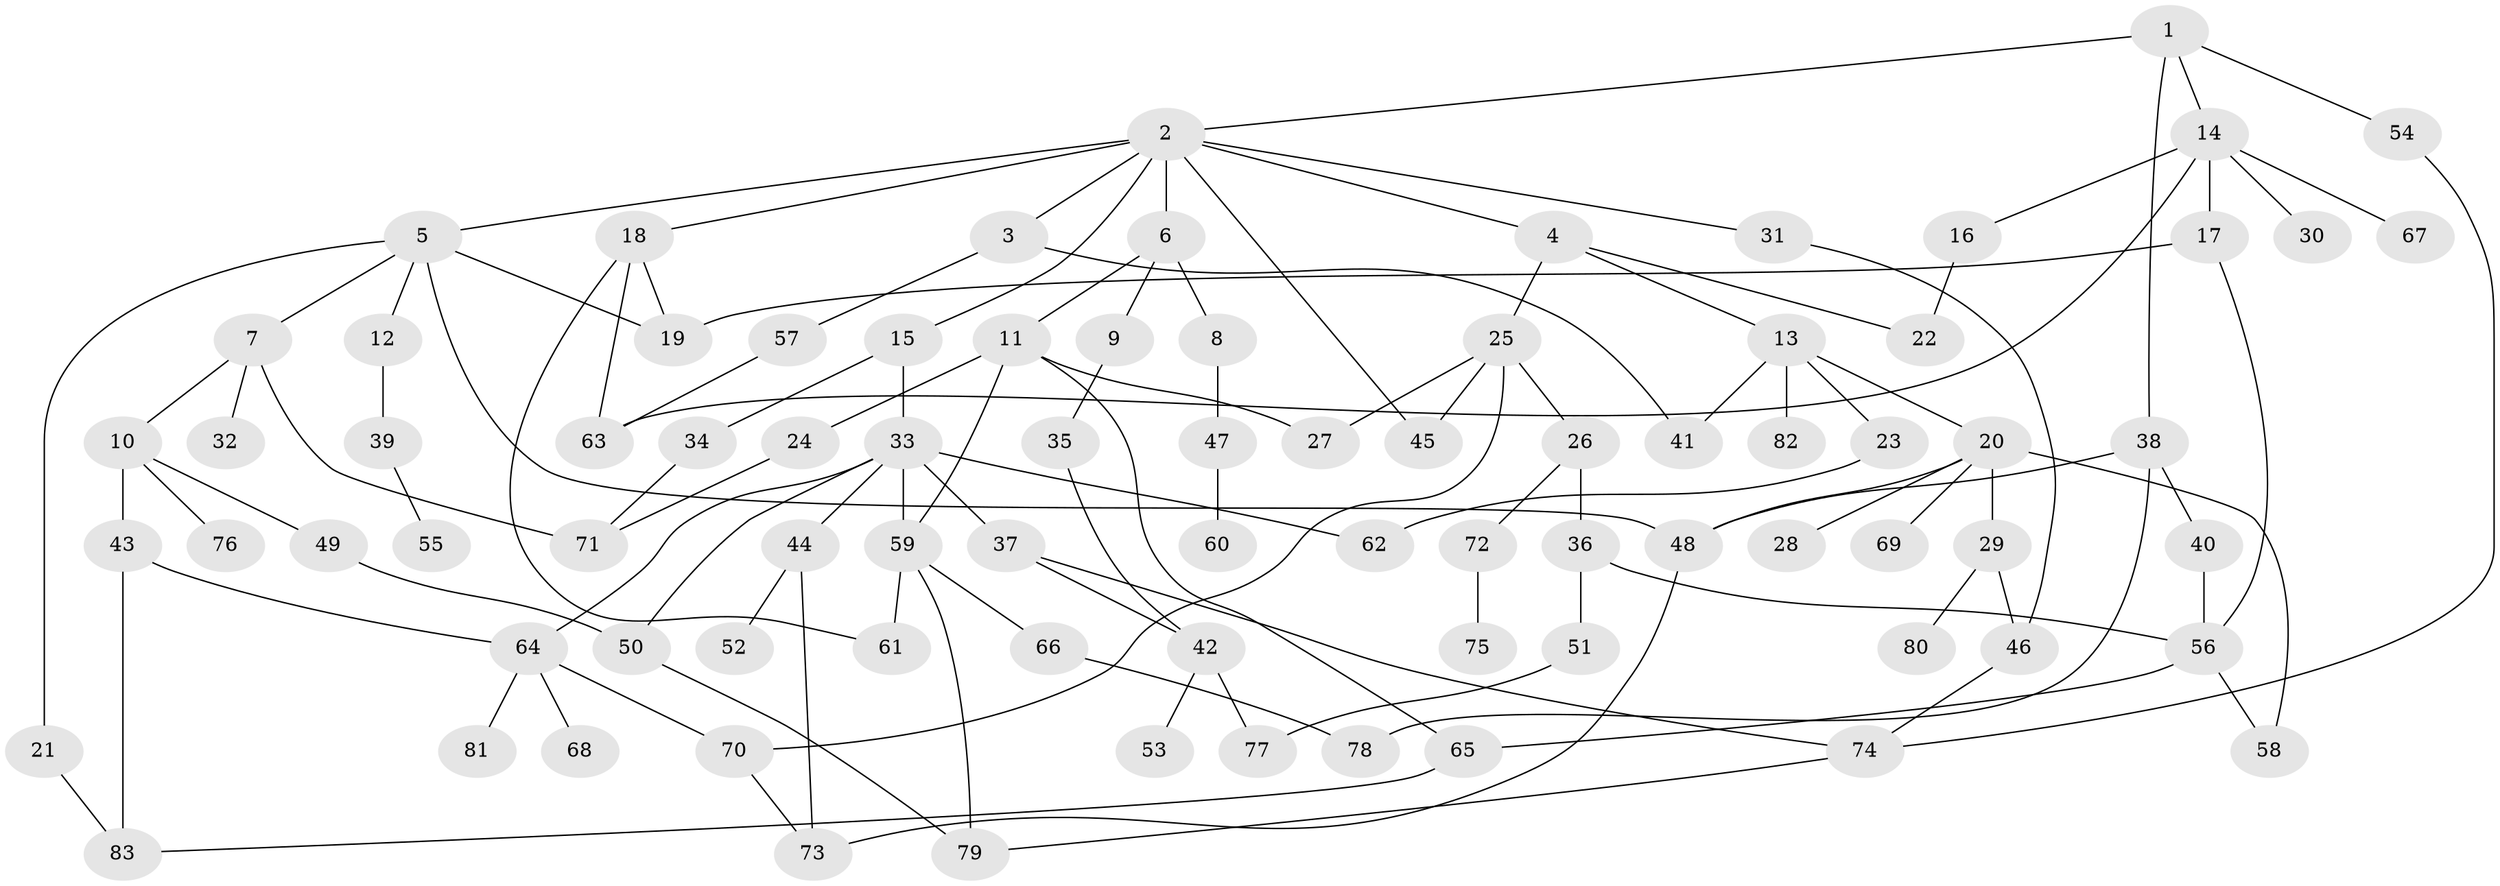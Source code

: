 // Generated by graph-tools (version 1.1) at 2025/10/02/27/25 16:10:51]
// undirected, 83 vertices, 116 edges
graph export_dot {
graph [start="1"]
  node [color=gray90,style=filled];
  1;
  2;
  3;
  4;
  5;
  6;
  7;
  8;
  9;
  10;
  11;
  12;
  13;
  14;
  15;
  16;
  17;
  18;
  19;
  20;
  21;
  22;
  23;
  24;
  25;
  26;
  27;
  28;
  29;
  30;
  31;
  32;
  33;
  34;
  35;
  36;
  37;
  38;
  39;
  40;
  41;
  42;
  43;
  44;
  45;
  46;
  47;
  48;
  49;
  50;
  51;
  52;
  53;
  54;
  55;
  56;
  57;
  58;
  59;
  60;
  61;
  62;
  63;
  64;
  65;
  66;
  67;
  68;
  69;
  70;
  71;
  72;
  73;
  74;
  75;
  76;
  77;
  78;
  79;
  80;
  81;
  82;
  83;
  1 -- 2;
  1 -- 14;
  1 -- 38;
  1 -- 54;
  2 -- 3;
  2 -- 4;
  2 -- 5;
  2 -- 6;
  2 -- 15;
  2 -- 18;
  2 -- 31;
  2 -- 45;
  3 -- 57;
  3 -- 41;
  4 -- 13;
  4 -- 22;
  4 -- 25;
  5 -- 7;
  5 -- 12;
  5 -- 21;
  5 -- 48;
  5 -- 19;
  6 -- 8;
  6 -- 9;
  6 -- 11;
  7 -- 10;
  7 -- 32;
  7 -- 71;
  8 -- 47;
  9 -- 35;
  10 -- 43;
  10 -- 49;
  10 -- 76;
  11 -- 24;
  11 -- 27;
  11 -- 59;
  11 -- 65;
  12 -- 39;
  13 -- 20;
  13 -- 23;
  13 -- 41;
  13 -- 82;
  14 -- 16;
  14 -- 17;
  14 -- 30;
  14 -- 63;
  14 -- 67;
  15 -- 33;
  15 -- 34;
  16 -- 22;
  17 -- 56;
  17 -- 19;
  18 -- 19;
  18 -- 61;
  18 -- 63;
  20 -- 28;
  20 -- 29;
  20 -- 58;
  20 -- 69;
  20 -- 48;
  21 -- 83;
  23 -- 62;
  24 -- 71;
  25 -- 26;
  25 -- 70;
  25 -- 45;
  25 -- 27;
  26 -- 36;
  26 -- 72;
  29 -- 46;
  29 -- 80;
  31 -- 46;
  33 -- 37;
  33 -- 44;
  33 -- 62;
  33 -- 64;
  33 -- 50;
  33 -- 59;
  34 -- 71;
  35 -- 42;
  36 -- 51;
  36 -- 56;
  37 -- 42;
  37 -- 74;
  38 -- 40;
  38 -- 48;
  38 -- 78;
  39 -- 55;
  40 -- 56;
  42 -- 53;
  42 -- 77;
  43 -- 83;
  43 -- 64;
  44 -- 52;
  44 -- 73;
  46 -- 74;
  47 -- 60;
  48 -- 73;
  49 -- 50;
  50 -- 79;
  51 -- 77;
  54 -- 74;
  56 -- 58;
  56 -- 65;
  57 -- 63;
  59 -- 66;
  59 -- 79;
  59 -- 61;
  64 -- 68;
  64 -- 81;
  64 -- 70;
  65 -- 83;
  66 -- 78;
  70 -- 73;
  72 -- 75;
  74 -- 79;
}
